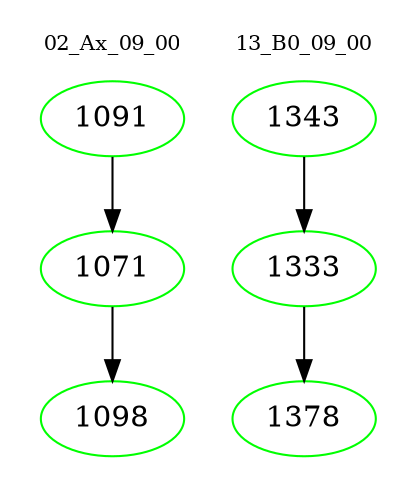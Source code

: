 digraph{
subgraph cluster_0 {
color = white
label = "02_Ax_09_00";
fontsize=10;
T0_1091 [label="1091", color="green"]
T0_1091 -> T0_1071 [color="black"]
T0_1071 [label="1071", color="green"]
T0_1071 -> T0_1098 [color="black"]
T0_1098 [label="1098", color="green"]
}
subgraph cluster_1 {
color = white
label = "13_B0_09_00";
fontsize=10;
T1_1343 [label="1343", color="green"]
T1_1343 -> T1_1333 [color="black"]
T1_1333 [label="1333", color="green"]
T1_1333 -> T1_1378 [color="black"]
T1_1378 [label="1378", color="green"]
}
}
